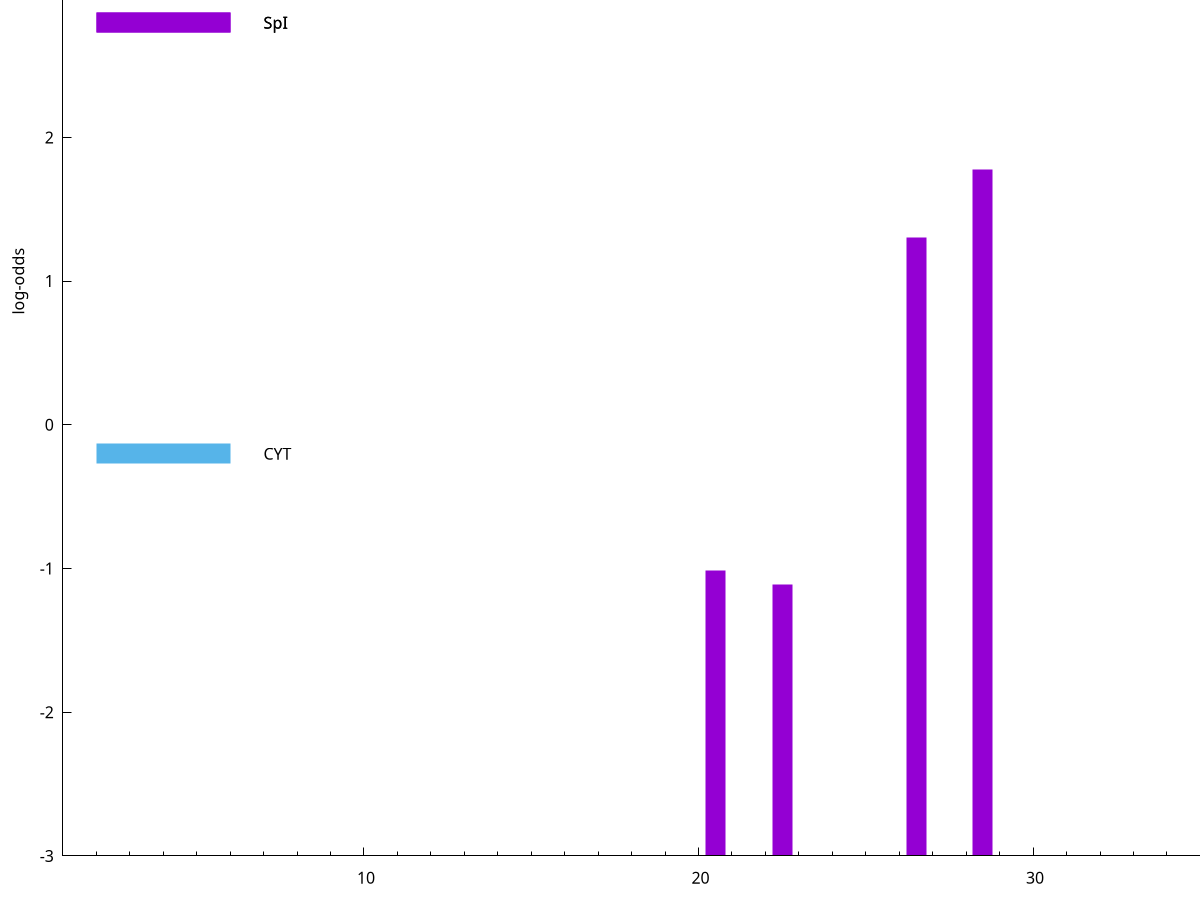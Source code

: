 set title "LipoP predictions for SRR4017837.gff"
set size 2., 1.4
set xrange [1:70] 
set mxtics 10
set yrange [-3:5]
set y2range [0:8]
set ylabel "log-odds"
set term postscript eps color solid "Helvetica" 30
set output "SRR4017837.gff17.eps"
set arrow from 2,2.79803 to 6,2.79803 nohead lt 1 lw 20
set label "SpI" at 7,2.79803
set arrow from 2,-0.200913 to 6,-0.200913 nohead lt 3 lw 20
set label "CYT" at 7,-0.200913
set arrow from 2,2.79803 to 6,2.79803 nohead lt 1 lw 20
set label "SpI" at 7,2.79803
# NOTE: The scores below are the log-odds scores with the threshold
# NOTE: subtracted (a hack to make gnuplot make the histogram all
# NOTE: look nice).
plot "-" axes x1y2 title "" with impulses lt 1 lw 20
28.500000 4.774890
26.500000 4.301980
20.500000 1.987490
22.500000 1.886200
e
exit
